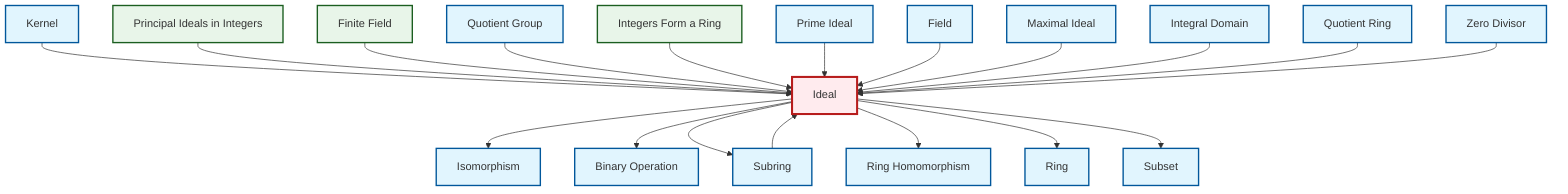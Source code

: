 graph TD
    classDef definition fill:#e1f5fe,stroke:#01579b,stroke-width:2px
    classDef theorem fill:#f3e5f5,stroke:#4a148c,stroke-width:2px
    classDef axiom fill:#fff3e0,stroke:#e65100,stroke-width:2px
    classDef example fill:#e8f5e9,stroke:#1b5e20,stroke-width:2px
    classDef current fill:#ffebee,stroke:#b71c1c,stroke-width:3px
    def-ring["Ring"]:::definition
    def-zero-divisor["Zero Divisor"]:::definition
    ex-principal-ideal["Principal Ideals in Integers"]:::example
    def-prime-ideal["Prime Ideal"]:::definition
    def-integral-domain["Integral Domain"]:::definition
    def-quotient-group["Quotient Group"]:::definition
    def-subring["Subring"]:::definition
    def-binary-operation["Binary Operation"]:::definition
    def-maximal-ideal["Maximal Ideal"]:::definition
    def-quotient-ring["Quotient Ring"]:::definition
    ex-finite-field["Finite Field"]:::example
    def-field["Field"]:::definition
    def-ideal["Ideal"]:::definition
    def-subset["Subset"]:::definition
    ex-integers-ring["Integers Form a Ring"]:::example
    def-kernel["Kernel"]:::definition
    def-ring-homomorphism["Ring Homomorphism"]:::definition
    def-isomorphism["Isomorphism"]:::definition
    def-subring --> def-ideal
    def-kernel --> def-ideal
    def-ideal --> def-isomorphism
    ex-principal-ideal --> def-ideal
    ex-finite-field --> def-ideal
    def-quotient-group --> def-ideal
    ex-integers-ring --> def-ideal
    def-ideal --> def-binary-operation
    def-ideal --> def-subring
    def-prime-ideal --> def-ideal
    def-field --> def-ideal
    def-maximal-ideal --> def-ideal
    def-integral-domain --> def-ideal
    def-ideal --> def-ring-homomorphism
    def-ideal --> def-ring
    def-ideal --> def-subset
    def-quotient-ring --> def-ideal
    def-zero-divisor --> def-ideal
    class def-ideal current